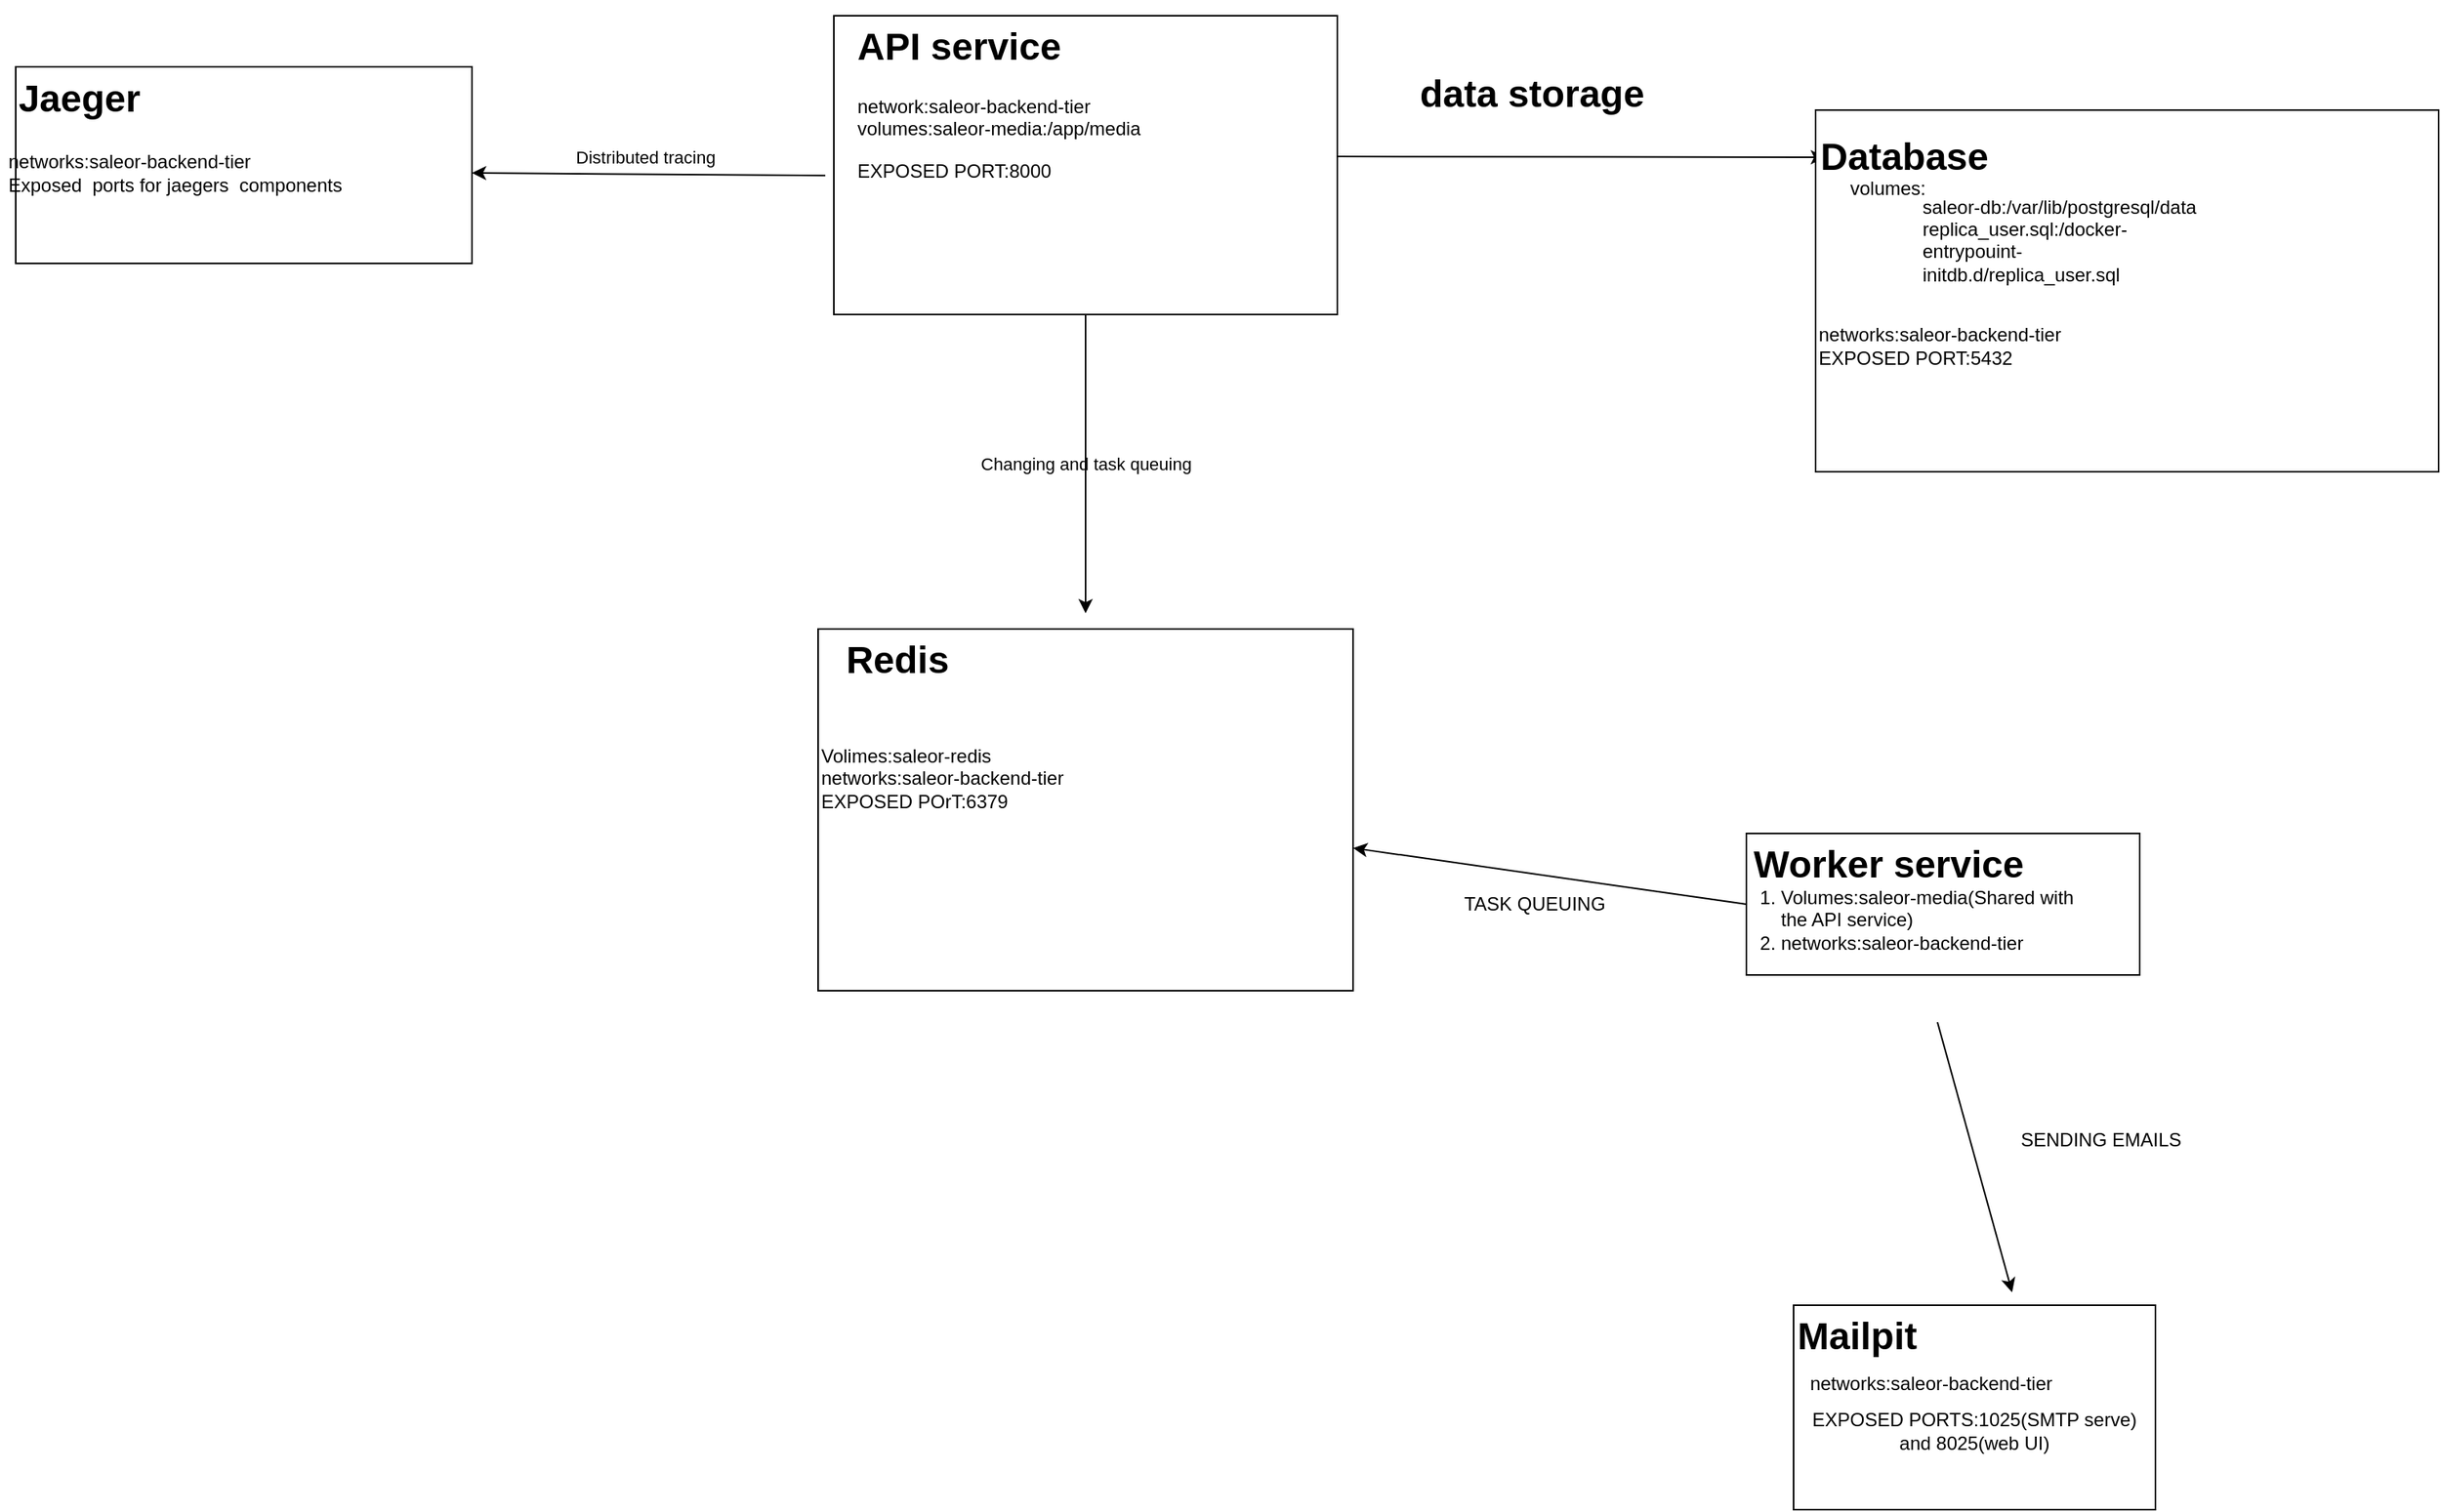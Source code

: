 <mxfile version="21.3.3" type="github">
  <diagram name="第 1 页" id="_cjly2ntvkg-xPhzb7jA">
    <mxGraphModel dx="2577" dy="957" grid="1" gridSize="10" guides="1" tooltips="1" connect="1" arrows="1" fold="1" page="1" pageScale="1" pageWidth="827" pageHeight="1169" math="0" shadow="0">
      <root>
        <mxCell id="0" />
        <mxCell id="1" parent="0" />
        <mxCell id="gJpQqptr6RQgMpRAQfNr-1" value="" style="rounded=0;whiteSpace=wrap;html=1;labelBackgroundColor=none;fontColor=default;" vertex="1" parent="1">
          <mxGeometry x="-210" y="60" width="320" height="190" as="geometry" />
        </mxCell>
        <mxCell id="gJpQqptr6RQgMpRAQfNr-2" value="&lt;h1&gt;API service&lt;/h1&gt;&lt;div&gt;network:saleor-backend-tier&lt;/div&gt;&lt;div&gt;volumes:saleor-media:/app/media&lt;/div&gt;&lt;p&gt;EXPOSED PORT:8000&lt;/p&gt;&lt;p&gt;&lt;br&gt;&lt;/p&gt;" style="text;html=1;strokeColor=none;fillColor=none;spacing=5;spacingTop=-20;whiteSpace=wrap;overflow=hidden;rounded=0;labelBackgroundColor=none;fontColor=default;" vertex="1" parent="1">
          <mxGeometry x="-200" y="60" width="300" height="180" as="geometry" />
        </mxCell>
        <mxCell id="gJpQqptr6RQgMpRAQfNr-4" value="" style="endArrow=classic;html=1;rounded=0;labelBackgroundColor=none;fontColor=default;" edge="1" parent="1">
          <mxGeometry relative="1" as="geometry">
            <mxPoint x="110" y="149.52" as="sourcePoint" />
            <mxPoint x="420" y="150" as="targetPoint" />
          </mxGeometry>
        </mxCell>
        <mxCell id="gJpQqptr6RQgMpRAQfNr-6" value="&amp;nbsp;data storage" style="text;strokeColor=none;fillColor=none;html=1;fontSize=24;fontStyle=1;verticalAlign=middle;align=center;labelBackgroundColor=none;fontColor=default;" vertex="1" parent="1">
          <mxGeometry x="180" y="90" width="100" height="40" as="geometry" />
        </mxCell>
        <mxCell id="gJpQqptr6RQgMpRAQfNr-7" value="" style="rounded=0;whiteSpace=wrap;html=1;" vertex="1" parent="1">
          <mxGeometry x="414" y="120" width="396" height="230" as="geometry" />
        </mxCell>
        <mxCell id="gJpQqptr6RQgMpRAQfNr-9" value="Database" style="text;strokeColor=none;fillColor=none;html=1;fontSize=24;fontStyle=1;verticalAlign=middle;align=center;labelBackgroundColor=none;fontColor=default;" vertex="1" parent="1">
          <mxGeometry x="420" y="130" width="100" height="40" as="geometry" />
        </mxCell>
        <UserObject label="volumes:" placeholders="1" id="gJpQqptr6RQgMpRAQfNr-10">
          <mxCell style="text;html=1;strokeColor=none;fillColor=none;align=center;verticalAlign=middle;whiteSpace=wrap;overflow=hidden;labelBackgroundColor=none;fontColor=default;" vertex="1" parent="1">
            <mxGeometry x="380" y="160" width="160" height="20" as="geometry" />
          </mxCell>
        </UserObject>
        <mxCell id="gJpQqptr6RQgMpRAQfNr-11" value="&lt;div&gt;saleor-db:/var/lib/postgresql/data&lt;/div&gt;&lt;div&gt;&lt;span style=&quot;&quot;&gt;replica_user.sql:/docker-entrypouint-initdb.d/replica_user.sql&lt;/span&gt;&lt;/div&gt;&lt;div&gt;&lt;span style=&quot;&quot;&gt;&amp;nbsp;&lt;/span&gt;&lt;/div&gt;" style="text;strokeColor=none;fillColor=none;html=1;whiteSpace=wrap;verticalAlign=middle;overflow=hidden;labelBackgroundColor=none;fontColor=default;" vertex="1" parent="1">
          <mxGeometry x="480" y="170" width="180" height="80" as="geometry" />
        </mxCell>
        <mxCell id="gJpQqptr6RQgMpRAQfNr-13" value="&lt;div&gt;networks:saleor-backend-tier&lt;/div&gt;&lt;div&gt;EXPOSED PORT:5432&lt;/div&gt;" style="text;strokeColor=none;fillColor=none;html=1;whiteSpace=wrap;verticalAlign=middle;overflow=hidden;labelBackgroundColor=none;fontColor=default;" vertex="1" parent="1">
          <mxGeometry x="414" y="230" width="276" height="80" as="geometry" />
        </mxCell>
        <mxCell id="gJpQqptr6RQgMpRAQfNr-14" value="" style="endArrow=classic;html=1;rounded=0;exitX=-0.017;exitY=0.535;exitDx=0;exitDy=0;exitPerimeter=0;labelBackgroundColor=none;fontColor=default;" edge="1" parent="1" source="gJpQqptr6RQgMpRAQfNr-1">
          <mxGeometry relative="1" as="geometry">
            <mxPoint x="-410" y="70" as="sourcePoint" />
            <mxPoint x="-440" y="160" as="targetPoint" />
          </mxGeometry>
        </mxCell>
        <mxCell id="gJpQqptr6RQgMpRAQfNr-15" value="Distributed tracing" style="edgeLabel;resizable=0;html=1;align=center;verticalAlign=middle;labelBackgroundColor=none;fontColor=default;" connectable="0" vertex="1" parent="gJpQqptr6RQgMpRAQfNr-14">
          <mxGeometry relative="1" as="geometry">
            <mxPoint x="-2" y="-11" as="offset" />
          </mxGeometry>
        </mxCell>
        <mxCell id="gJpQqptr6RQgMpRAQfNr-16" value="" style="rounded=0;whiteSpace=wrap;html=1;labelBackgroundColor=none;fontColor=default;" vertex="1" parent="1">
          <mxGeometry x="-730" y="92.5" width="290" height="125" as="geometry" />
        </mxCell>
        <mxCell id="gJpQqptr6RQgMpRAQfNr-17" value="Jaeger" style="text;strokeColor=none;fillColor=none;html=1;fontSize=24;fontStyle=1;verticalAlign=middle;align=center;labelBackgroundColor=none;fontColor=default;" vertex="1" parent="1">
          <mxGeometry x="-740" y="92.5" width="100" height="40" as="geometry" />
        </mxCell>
        <mxCell id="gJpQqptr6RQgMpRAQfNr-19" value="&lt;div&gt;&lt;span style=&quot;white-space: pre;&quot;&gt; &lt;/span&gt;networks:saleor-backend-tier&lt;/div&gt;&lt;div&gt;&lt;span style=&quot;white-space: pre;&quot;&gt; &lt;/span&gt;Exposed&amp;nbsp; ports for jaegers &lt;span style=&quot;white-space: pre;&quot;&gt; &lt;/span&gt;components&amp;nbsp;&lt;br&gt;&lt;/div&gt;" style="text;strokeColor=none;fillColor=none;html=1;whiteSpace=wrap;verticalAlign=middle;overflow=hidden;labelBackgroundColor=none;fontColor=default;" vertex="1" parent="1">
          <mxGeometry x="-740" y="120" width="240" height="80" as="geometry" />
        </mxCell>
        <mxCell id="gJpQqptr6RQgMpRAQfNr-20" value="" style="endArrow=classic;html=1;rounded=0;exitX=0.5;exitY=1;exitDx=0;exitDy=0;labelBackgroundColor=none;fontColor=default;" edge="1" parent="1" source="gJpQqptr6RQgMpRAQfNr-1">
          <mxGeometry relative="1" as="geometry">
            <mxPoint x="-100" y="320" as="sourcePoint" />
            <mxPoint x="-50" y="440" as="targetPoint" />
          </mxGeometry>
        </mxCell>
        <mxCell id="gJpQqptr6RQgMpRAQfNr-21" value="Changing and task queuing" style="edgeLabel;resizable=0;html=1;align=center;verticalAlign=middle;labelBackgroundColor=none;fontColor=default;" connectable="0" vertex="1" parent="gJpQqptr6RQgMpRAQfNr-20">
          <mxGeometry relative="1" as="geometry" />
        </mxCell>
        <mxCell id="gJpQqptr6RQgMpRAQfNr-22" value="" style="rounded=0;whiteSpace=wrap;html=1;labelBackgroundColor=none;fontColor=default;" vertex="1" parent="1">
          <mxGeometry x="-220" y="450" width="340" height="230" as="geometry" />
        </mxCell>
        <mxCell id="gJpQqptr6RQgMpRAQfNr-23" value="Redis" style="text;strokeColor=none;fillColor=none;html=1;fontSize=24;fontStyle=1;verticalAlign=middle;align=center;labelBackgroundColor=none;fontColor=default;" vertex="1" parent="1">
          <mxGeometry x="-220" y="450" width="100" height="40" as="geometry" />
        </mxCell>
        <mxCell id="gJpQqptr6RQgMpRAQfNr-25" value="&lt;div&gt;Volimes:saleor-redis&lt;/div&gt;&lt;div&gt;&lt;span style=&quot;&quot;&gt;networks:saleor-backend-tier&lt;/span&gt;&lt;/div&gt;&lt;div&gt;&lt;span style=&quot;&quot;&gt;EXPOSED POrT:6379&lt;/span&gt;&lt;/div&gt;" style="text;strokeColor=none;fillColor=none;html=1;whiteSpace=wrap;verticalAlign=middle;overflow=hidden;labelBackgroundColor=none;fontColor=default;" vertex="1" parent="1">
          <mxGeometry x="-220" y="480" width="310" height="130" as="geometry" />
        </mxCell>
        <mxCell id="gJpQqptr6RQgMpRAQfNr-26" value="" style="rounded=0;whiteSpace=wrap;html=1;labelBackgroundColor=none;fontColor=default;" vertex="1" parent="1">
          <mxGeometry x="370" y="580" width="250" height="90" as="geometry" />
        </mxCell>
        <mxCell id="gJpQqptr6RQgMpRAQfNr-31" value="" style="endArrow=classic;html=1;rounded=0;exitX=0;exitY=0.5;exitDx=0;exitDy=0;labelBackgroundColor=none;fontColor=default;" edge="1" parent="1" source="gJpQqptr6RQgMpRAQfNr-26" target="gJpQqptr6RQgMpRAQfNr-22">
          <mxGeometry relative="1" as="geometry">
            <mxPoint x="100" y="550" as="sourcePoint" />
            <mxPoint x="200" y="550" as="targetPoint" />
          </mxGeometry>
        </mxCell>
        <mxCell id="gJpQqptr6RQgMpRAQfNr-33" value="TASK QUEUING" style="text;html=1;align=center;verticalAlign=middle;resizable=0;points=[];autosize=1;strokeColor=none;fillColor=none;labelBackgroundColor=none;fontColor=default;" vertex="1" parent="1">
          <mxGeometry x="180" y="610" width="110" height="30" as="geometry" />
        </mxCell>
        <mxCell id="gJpQqptr6RQgMpRAQfNr-34" value="Worker service" style="text;strokeColor=none;fillColor=none;html=1;fontSize=24;fontStyle=1;verticalAlign=middle;align=center;labelBackgroundColor=none;fontColor=default;" vertex="1" parent="1">
          <mxGeometry x="410" y="580" width="100" height="40" as="geometry" />
        </mxCell>
        <mxCell id="gJpQqptr6RQgMpRAQfNr-36" value="&lt;ol&gt;&lt;li&gt;Volumes:saleor-media(Shared with the API service)&lt;/li&gt;&lt;li&gt;networks:saleor-backend-tier&lt;/li&gt;&lt;/ol&gt;" style="text;strokeColor=none;fillColor=none;html=1;whiteSpace=wrap;verticalAlign=middle;overflow=hidden;labelBackgroundColor=none;fontColor=default;" vertex="1" parent="1">
          <mxGeometry x="350" y="570" width="247" height="130" as="geometry" />
        </mxCell>
        <mxCell id="gJpQqptr6RQgMpRAQfNr-37" value="" style="endArrow=classic;html=1;rounded=0;entryX=0.604;entryY=-0.063;entryDx=0;entryDy=0;entryPerimeter=0;labelBackgroundColor=none;fontColor=default;" edge="1" parent="1" source="gJpQqptr6RQgMpRAQfNr-36" target="gJpQqptr6RQgMpRAQfNr-40">
          <mxGeometry relative="1" as="geometry">
            <mxPoint x="100" y="790" as="sourcePoint" />
            <mxPoint x="480" y="830" as="targetPoint" />
            <Array as="points" />
          </mxGeometry>
        </mxCell>
        <mxCell id="gJpQqptr6RQgMpRAQfNr-39" value="SENDING EMAILS&lt;br&gt;" style="text;html=1;align=center;verticalAlign=middle;resizable=0;points=[];autosize=1;strokeColor=none;fillColor=none;labelBackgroundColor=none;fontColor=default;" vertex="1" parent="1">
          <mxGeometry x="530" y="760" width="130" height="30" as="geometry" />
        </mxCell>
        <mxCell id="gJpQqptr6RQgMpRAQfNr-40" value="" style="rounded=0;whiteSpace=wrap;html=1;labelBackgroundColor=none;fontColor=default;" vertex="1" parent="1">
          <mxGeometry x="400" y="880" width="230" height="130" as="geometry" />
        </mxCell>
        <mxCell id="gJpQqptr6RQgMpRAQfNr-41" value="Mailpit" style="text;strokeColor=none;fillColor=none;html=1;fontSize=24;fontStyle=1;verticalAlign=middle;align=center;labelBackgroundColor=none;fontColor=default;" vertex="1" parent="1">
          <mxGeometry x="390" y="880" width="100" height="40" as="geometry" />
        </mxCell>
        <UserObject label="networks:saleor-backend-tier" placeholders="1" id="gJpQqptr6RQgMpRAQfNr-42">
          <mxCell style="text;html=1;strokeColor=none;fillColor=none;align=center;verticalAlign=middle;whiteSpace=wrap;overflow=hidden;labelBackgroundColor=none;fontColor=default;" vertex="1" parent="1">
            <mxGeometry x="393.5" y="920" width="186.5" height="20" as="geometry" />
          </mxCell>
        </UserObject>
        <UserObject label="EXPOSED PORTS:1025(SMTP serve) and 8025(web UI)" placeholders="1" name="Variable" id="gJpQqptr6RQgMpRAQfNr-43">
          <mxCell style="text;html=1;strokeColor=none;fillColor=none;align=center;verticalAlign=middle;whiteSpace=wrap;overflow=hidden;labelBackgroundColor=none;fontColor=default;" vertex="1" parent="1">
            <mxGeometry x="410" y="940" width="210" height="40" as="geometry" />
          </mxCell>
        </UserObject>
      </root>
    </mxGraphModel>
  </diagram>
</mxfile>
